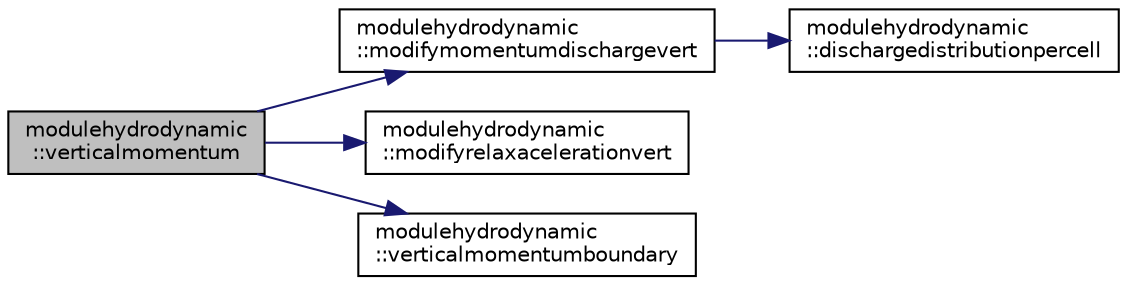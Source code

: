 digraph "modulehydrodynamic::verticalmomentum"
{
 // LATEX_PDF_SIZE
  edge [fontname="Helvetica",fontsize="10",labelfontname="Helvetica",labelfontsize="10"];
  node [fontname="Helvetica",fontsize="10",shape=record];
  rankdir="LR";
  Node1 [label="modulehydrodynamic\l::verticalmomentum",height=0.2,width=0.4,color="black", fillcolor="grey75", style="filled", fontcolor="black",tooltip=" "];
  Node1 -> Node2 [color="midnightblue",fontsize="10",style="solid",fontname="Helvetica"];
  Node2 [label="modulehydrodynamic\l::modifymomentumdischargevert",height=0.2,width=0.4,color="black", fillcolor="white", style="filled",URL="$namespacemodulehydrodynamic.html#a3f760d4a01b6aa649a0bc54d3b96ff54",tooltip=" "];
  Node2 -> Node3 [color="midnightblue",fontsize="10",style="solid",fontname="Helvetica"];
  Node3 [label="modulehydrodynamic\l::dischargedistributionpercell",height=0.2,width=0.4,color="black", fillcolor="white", style="filled",URL="$namespacemodulehydrodynamic.html#af887912ae7453edc3375d52c4f6cdfc3",tooltip=" "];
  Node1 -> Node4 [color="midnightblue",fontsize="10",style="solid",fontname="Helvetica"];
  Node4 [label="modulehydrodynamic\l::modifyrelaxacelerationvert",height=0.2,width=0.4,color="black", fillcolor="white", style="filled",URL="$namespacemodulehydrodynamic.html#aabfea672c59bdb0df6fb5e5dc5a72b20",tooltip=" "];
  Node1 -> Node5 [color="midnightblue",fontsize="10",style="solid",fontname="Helvetica"];
  Node5 [label="modulehydrodynamic\l::verticalmomentumboundary",height=0.2,width=0.4,color="black", fillcolor="white", style="filled",URL="$namespacemodulehydrodynamic.html#a7b6e382d0318b7799ad5228e8148e1ac",tooltip=" "];
}
